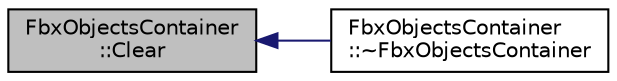 digraph "FbxObjectsContainer::Clear"
{
  edge [fontname="Helvetica",fontsize="10",labelfontname="Helvetica",labelfontsize="10"];
  node [fontname="Helvetica",fontsize="10",shape=record];
  rankdir="LR";
  Node14 [label="FbxObjectsContainer\l::Clear",height=0.2,width=0.4,color="black", fillcolor="grey75", style="filled", fontcolor="black"];
  Node14 -> Node15 [dir="back",color="midnightblue",fontsize="10",style="solid",fontname="Helvetica"];
  Node15 [label="FbxObjectsContainer\l::~FbxObjectsContainer",height=0.2,width=0.4,color="black", fillcolor="white", style="filled",URL="$class_fbx_objects_container.html#a1c5d2be12ce25c7f996f16dcc0b98c35"];
}
